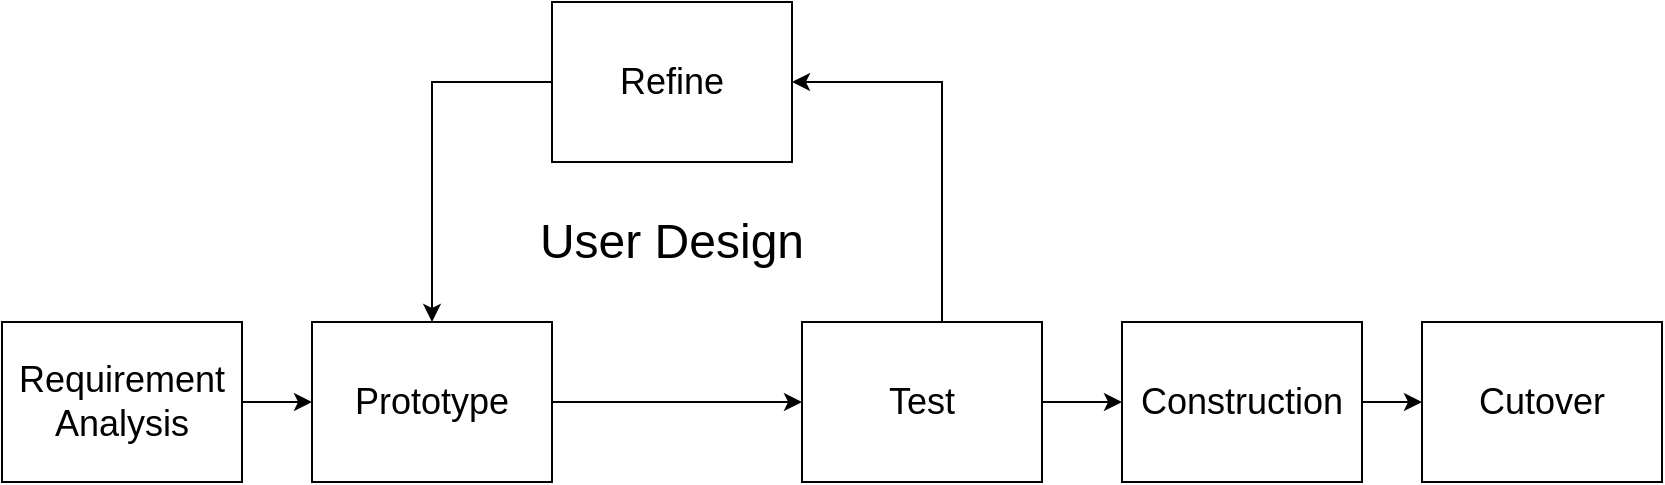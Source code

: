<mxfile version="20.0.3" type="github">
  <diagram id="0nC8IJFFu2EXKRchSI4s" name="Page-1">
    <mxGraphModel dx="1022" dy="403" grid="1" gridSize="10" guides="1" tooltips="1" connect="1" arrows="1" fold="1" page="1" pageScale="1" pageWidth="850" pageHeight="1100" math="0" shadow="0">
      <root>
        <mxCell id="0" />
        <mxCell id="1" parent="0" />
        <mxCell id="uqZK-2FspfEmbuBB7k6O-5" style="edgeStyle=orthogonalEdgeStyle;rounded=0;orthogonalLoop=1;jettySize=auto;html=1;entryX=0;entryY=0.5;entryDx=0;entryDy=0;fontSize=18;" edge="1" parent="1" source="uqZK-2FspfEmbuBB7k6O-1" target="uqZK-2FspfEmbuBB7k6O-2">
          <mxGeometry relative="1" as="geometry" />
        </mxCell>
        <mxCell id="uqZK-2FspfEmbuBB7k6O-1" value="&lt;font style=&quot;font-size: 18px;&quot;&gt;Requirement Analysis&lt;/font&gt;" style="rounded=0;whiteSpace=wrap;html=1;" vertex="1" parent="1">
          <mxGeometry x="210" y="160" width="120" height="80" as="geometry" />
        </mxCell>
        <mxCell id="uqZK-2FspfEmbuBB7k6O-6" style="edgeStyle=orthogonalEdgeStyle;rounded=0;orthogonalLoop=1;jettySize=auto;html=1;entryX=0;entryY=0.5;entryDx=0;entryDy=0;fontSize=18;" edge="1" parent="1" source="uqZK-2FspfEmbuBB7k6O-2" target="uqZK-2FspfEmbuBB7k6O-4">
          <mxGeometry relative="1" as="geometry" />
        </mxCell>
        <mxCell id="uqZK-2FspfEmbuBB7k6O-2" value="&lt;font style=&quot;font-size: 18px;&quot;&gt;Prototype&lt;/font&gt;" style="rounded=0;whiteSpace=wrap;html=1;" vertex="1" parent="1">
          <mxGeometry x="365" y="160" width="120" height="80" as="geometry" />
        </mxCell>
        <mxCell id="uqZK-2FspfEmbuBB7k6O-8" style="edgeStyle=orthogonalEdgeStyle;rounded=0;orthogonalLoop=1;jettySize=auto;html=1;fontSize=18;exitX=0;exitY=0.5;exitDx=0;exitDy=0;" edge="1" parent="1" source="uqZK-2FspfEmbuBB7k6O-3" target="uqZK-2FspfEmbuBB7k6O-2">
          <mxGeometry relative="1" as="geometry" />
        </mxCell>
        <mxCell id="uqZK-2FspfEmbuBB7k6O-3" value="&lt;font style=&quot;font-size: 18px;&quot;&gt;Refine&lt;/font&gt;" style="rounded=0;whiteSpace=wrap;html=1;" vertex="1" parent="1">
          <mxGeometry x="485" width="120" height="80" as="geometry" />
        </mxCell>
        <mxCell id="uqZK-2FspfEmbuBB7k6O-7" style="edgeStyle=orthogonalEdgeStyle;rounded=0;orthogonalLoop=1;jettySize=auto;html=1;entryX=1;entryY=0.5;entryDx=0;entryDy=0;fontSize=18;" edge="1" parent="1" source="uqZK-2FspfEmbuBB7k6O-4" target="uqZK-2FspfEmbuBB7k6O-3">
          <mxGeometry relative="1" as="geometry">
            <Array as="points">
              <mxPoint x="680" y="40" />
            </Array>
          </mxGeometry>
        </mxCell>
        <mxCell id="uqZK-2FspfEmbuBB7k6O-11" style="edgeStyle=orthogonalEdgeStyle;rounded=0;orthogonalLoop=1;jettySize=auto;html=1;entryX=0;entryY=0.5;entryDx=0;entryDy=0;fontSize=24;" edge="1" parent="1" source="uqZK-2FspfEmbuBB7k6O-4" target="uqZK-2FspfEmbuBB7k6O-10">
          <mxGeometry relative="1" as="geometry" />
        </mxCell>
        <mxCell id="uqZK-2FspfEmbuBB7k6O-4" value="&lt;font style=&quot;font-size: 18px;&quot;&gt;Test&lt;/font&gt;" style="rounded=0;whiteSpace=wrap;html=1;" vertex="1" parent="1">
          <mxGeometry x="610" y="160" width="120" height="80" as="geometry" />
        </mxCell>
        <mxCell id="uqZK-2FspfEmbuBB7k6O-9" value="&lt;font style=&quot;font-size: 24px;&quot;&gt;User Design&lt;/font&gt;" style="text;html=1;strokeColor=none;fillColor=none;align=center;verticalAlign=middle;whiteSpace=wrap;rounded=0;fontSize=18;" vertex="1" parent="1">
          <mxGeometry x="470" y="100" width="150" height="40" as="geometry" />
        </mxCell>
        <mxCell id="uqZK-2FspfEmbuBB7k6O-13" style="edgeStyle=orthogonalEdgeStyle;rounded=0;orthogonalLoop=1;jettySize=auto;html=1;entryX=0;entryY=0.5;entryDx=0;entryDy=0;fontSize=24;" edge="1" parent="1" source="uqZK-2FspfEmbuBB7k6O-10" target="uqZK-2FspfEmbuBB7k6O-12">
          <mxGeometry relative="1" as="geometry" />
        </mxCell>
        <mxCell id="uqZK-2FspfEmbuBB7k6O-10" value="&lt;font style=&quot;font-size: 18px;&quot;&gt;Construction&lt;/font&gt;" style="rounded=0;whiteSpace=wrap;html=1;" vertex="1" parent="1">
          <mxGeometry x="770" y="160" width="120" height="80" as="geometry" />
        </mxCell>
        <mxCell id="uqZK-2FspfEmbuBB7k6O-12" value="&lt;font style=&quot;font-size: 18px;&quot;&gt;Cutover&lt;/font&gt;" style="rounded=0;whiteSpace=wrap;html=1;" vertex="1" parent="1">
          <mxGeometry x="920" y="160" width="120" height="80" as="geometry" />
        </mxCell>
      </root>
    </mxGraphModel>
  </diagram>
</mxfile>
